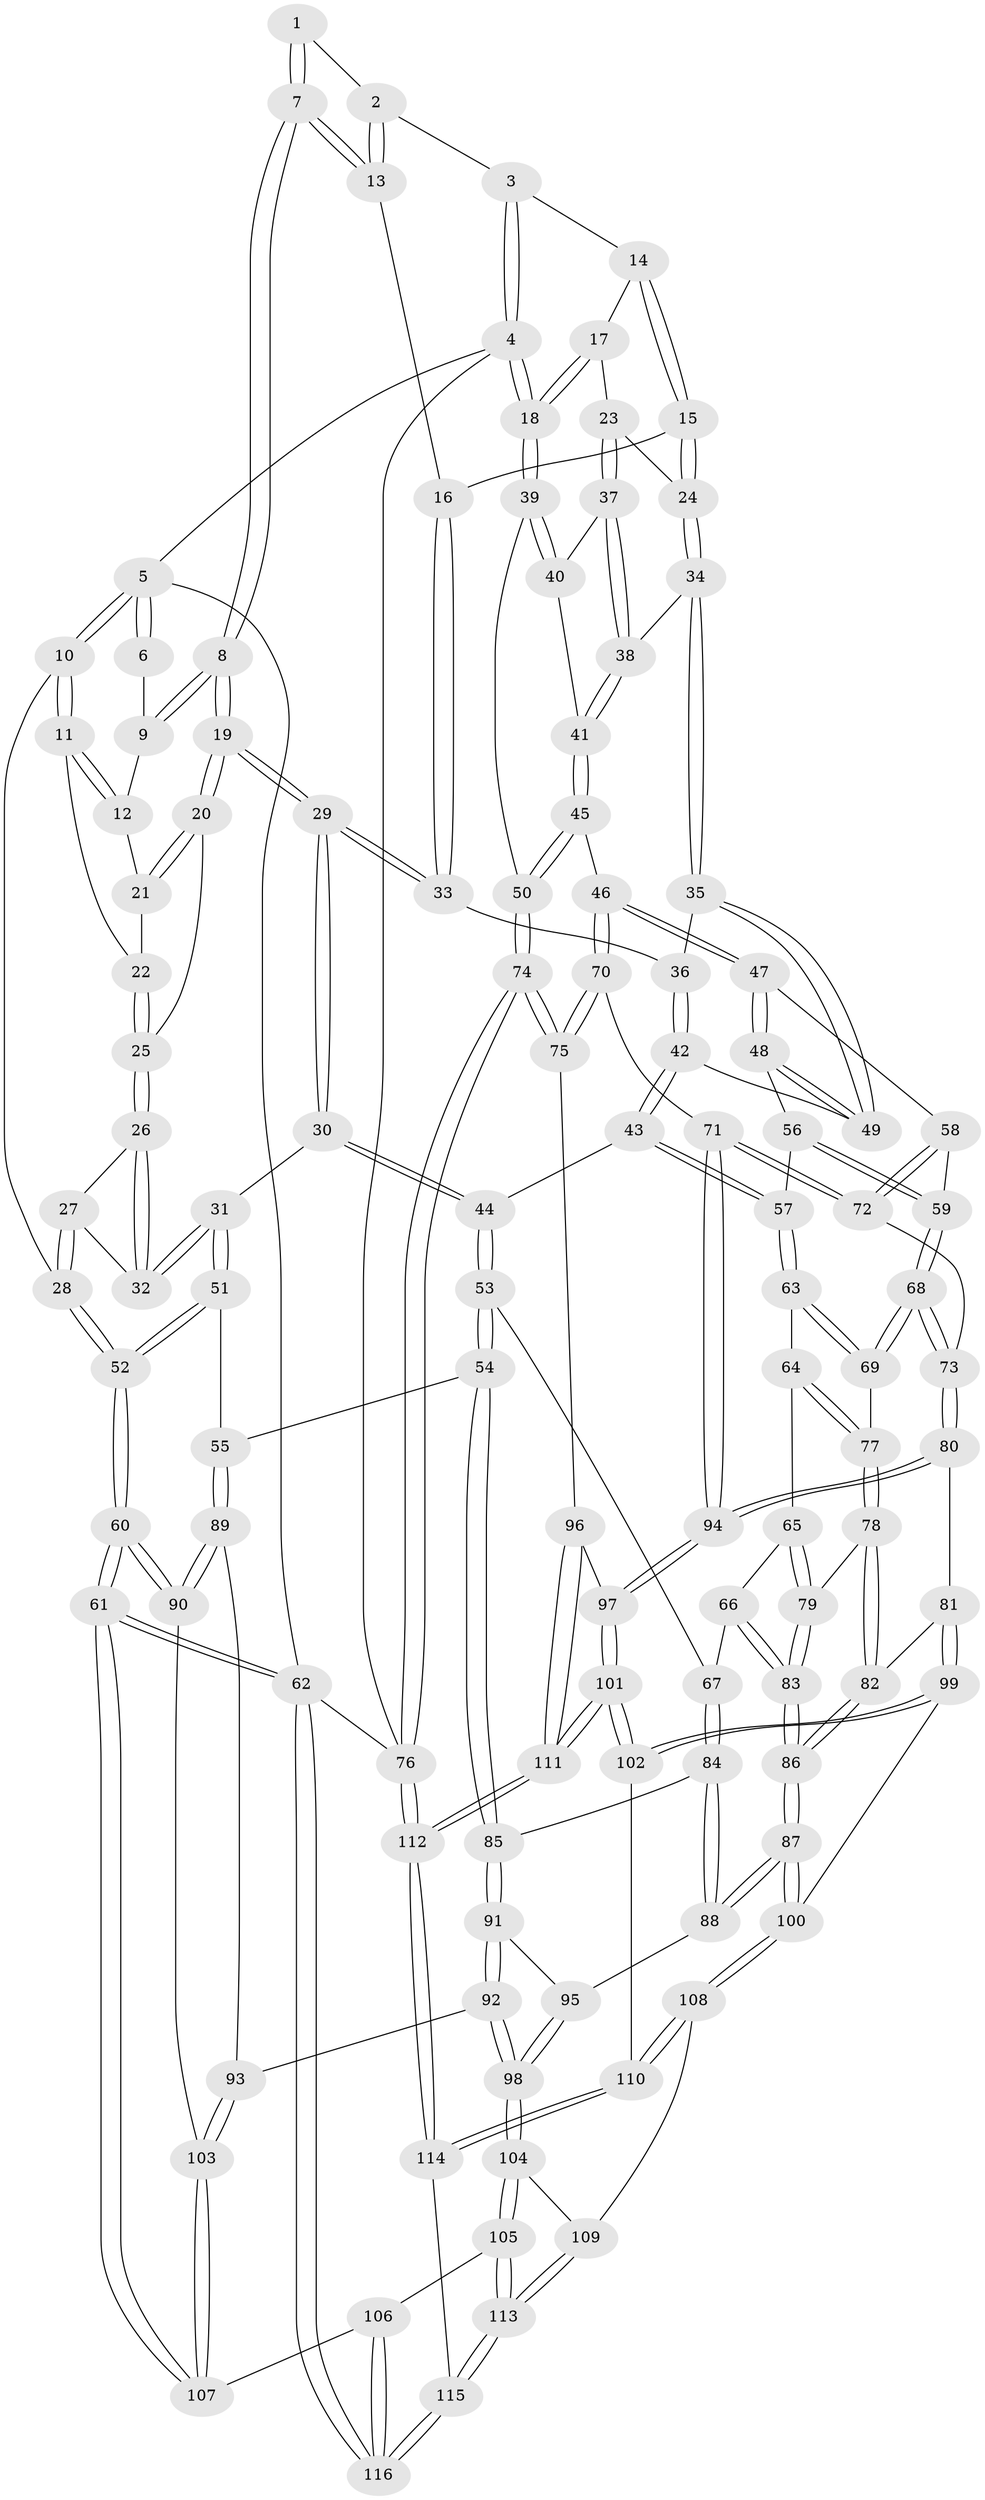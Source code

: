 // Generated by graph-tools (version 1.1) at 2025/03/03/09/25 03:03:25]
// undirected, 116 vertices, 287 edges
graph export_dot {
graph [start="1"]
  node [color=gray90,style=filled];
  1 [pos="+0.29814045959073526+0"];
  2 [pos="+0.5207627151920564+0"];
  3 [pos="+0.7733469791689073+0"];
  4 [pos="+1+0"];
  5 [pos="+0+0"];
  6 [pos="+0.18463173317749507+0"];
  7 [pos="+0.3121060544503544+0.16672133938974437"];
  8 [pos="+0.2992712174780756+0.18528941680918617"];
  9 [pos="+0.17677481760503835+0"];
  10 [pos="+0+0"];
  11 [pos="+0.03011247265469985+0.07864859226456555"];
  12 [pos="+0.1582091761592455+0.03064858808265202"];
  13 [pos="+0.5394555815355003+0.021077038977681917"];
  14 [pos="+0.8006034779359817+0.026468082325799103"];
  15 [pos="+0.740859842919413+0.10803460659674524"];
  16 [pos="+0.550941188124502+0.04160322301920771"];
  17 [pos="+0.911028302181073+0.07480075243944918"];
  18 [pos="+1+0"];
  19 [pos="+0.2614360474811939+0.2566599737909336"];
  20 [pos="+0.18322027632374882+0.11613587858174962"];
  21 [pos="+0.1591333439939485+0.048851290615563744"];
  22 [pos="+0.06502904161992207+0.11656922878626551"];
  23 [pos="+0.8734829737250683+0.20115091231061316"];
  24 [pos="+0.7721642041849188+0.17690050087314738"];
  25 [pos="+0.06562341191546432+0.11833459054782677"];
  26 [pos="+0.07099714644172622+0.17038722169022116"];
  27 [pos="+0+0.2035117379039591"];
  28 [pos="+0+0.19803050048396642"];
  29 [pos="+0.25626339328512315+0.29206819045603866"];
  30 [pos="+0.25085259676788846+0.30281108628874176"];
  31 [pos="+0.22147681130420319+0.30859095733431274"];
  32 [pos="+0.2192177918716127+0.3070434974686879"];
  33 [pos="+0.5550034900719502+0.21624657992949772"];
  34 [pos="+0.665457909721656+0.2970307345604181"];
  35 [pos="+0.643976662789649+0.3077520437032278"];
  36 [pos="+0.591684578240325+0.26931004786662505"];
  37 [pos="+0.8886394748913432+0.21949634185102407"];
  38 [pos="+0.7421013607839868+0.3146447083566643"];
  39 [pos="+1+0.19942219797627725"];
  40 [pos="+0.8973986488841947+0.22923521081175607"];
  41 [pos="+0.878082518124049+0.3572834145983043"];
  42 [pos="+0.40606463275620097+0.4079165606631351"];
  43 [pos="+0.3725654974566442+0.42369678808811284"];
  44 [pos="+0.3246886595513159+0.402335680609726"];
  45 [pos="+0.8870338825424225+0.39019450745682127"];
  46 [pos="+0.8192204308475942+0.49989490794061753"];
  47 [pos="+0.6788365630451549+0.458715427101932"];
  48 [pos="+0.6521662639817083+0.41877083656381825"];
  49 [pos="+0.6453644776456541+0.3867224503690808"];
  50 [pos="+1+0.42344327977676866"];
  51 [pos="+0.028779147475136217+0.4498968223699413"];
  52 [pos="+0+0.4507528309804899"];
  53 [pos="+0.2640964809677141+0.5662260461629786"];
  54 [pos="+0.17300995893866533+0.6044235484705901"];
  55 [pos="+0.12520885110296426+0.6037369397479933"];
  56 [pos="+0.5301960697024418+0.4703393442018896"];
  57 [pos="+0.3799520462409045+0.43201464588363175"];
  58 [pos="+0.6446923466379892+0.5252904100947708"];
  59 [pos="+0.5338424654546077+0.5595741990044476"];
  60 [pos="+0+0.7373504218862781"];
  61 [pos="+0+1"];
  62 [pos="+0+1"];
  63 [pos="+0.4232644270271016+0.5335848984224829"];
  64 [pos="+0.37030285725888973+0.6157276722687023"];
  65 [pos="+0.36754970255908775+0.6166906988329831"];
  66 [pos="+0.31217975805454873+0.6268977114185871"];
  67 [pos="+0.3106128996272167+0.6266052016113071"];
  68 [pos="+0.5012251576331332+0.595722824737623"];
  69 [pos="+0.4946650248507814+0.5929364711937308"];
  70 [pos="+0.8522494280651398+0.5854745688624833"];
  71 [pos="+0.724174471137372+0.6881527318409357"];
  72 [pos="+0.6469647698818557+0.6077581475770683"];
  73 [pos="+0.5304102899886792+0.6570139528362329"];
  74 [pos="+1+0.6964679694398838"];
  75 [pos="+1+0.6986488637671663"];
  76 [pos="+1+1"];
  77 [pos="+0.41051265436594575+0.6462702042334211"];
  78 [pos="+0.41208918295557756+0.6704672689375946"];
  79 [pos="+0.38145097946181766+0.6974973455559054"];
  80 [pos="+0.526797454252795+0.7136583433714445"];
  81 [pos="+0.5254991252710682+0.7147269870544125"];
  82 [pos="+0.5102378076491034+0.7148032312298688"];
  83 [pos="+0.3736207370219385+0.7074276084630279"];
  84 [pos="+0.293731428501024+0.6640471602051529"];
  85 [pos="+0.23887572303512006+0.702988185434921"];
  86 [pos="+0.3670209719983561+0.7572272483447369"];
  87 [pos="+0.3522963461874449+0.7764019028958974"];
  88 [pos="+0.34243060114874285+0.7712331237631873"];
  89 [pos="+0.1167893893765543+0.6247532819375461"];
  90 [pos="+0+0.7347426132219578"];
  91 [pos="+0.23638651986222997+0.7196438274975139"];
  92 [pos="+0.16364039565577915+0.7676594908552443"];
  93 [pos="+0.1558108311698507+0.7662627908111742"];
  94 [pos="+0.6977433154322551+0.7761611398896634"];
  95 [pos="+0.29186666595542293+0.7609933612762046"];
  96 [pos="+1+0.7235712195759193"];
  97 [pos="+0.6982732187805285+0.7778212258671917"];
  98 [pos="+0.2143861968305168+0.8232055491878874"];
  99 [pos="+0.5090586646903027+0.7750037767837133"];
  100 [pos="+0.3578282116379082+0.8054769928635529"];
  101 [pos="+0.7086385027622036+0.8877003527381869"];
  102 [pos="+0.5025617827815687+0.8712290220300151"];
  103 [pos="+0.09094205096602842+0.8038309539625951"];
  104 [pos="+0.22426830441653645+0.851223893414648"];
  105 [pos="+0.1925011092038289+0.9132070475695423"];
  106 [pos="+0.18998230065553656+0.9153615706490126"];
  107 [pos="+0.08982392824998021+0.8899662449457657"];
  108 [pos="+0.3596298143735604+0.8548159743264684"];
  109 [pos="+0.3574148827670308+0.8568735482516714"];
  110 [pos="+0.47630790821253277+0.8917368258885235"];
  111 [pos="+0.7655283084123145+0.9869316239804989"];
  112 [pos="+0.7847260991285404+1"];
  113 [pos="+0.3268608069349355+0.93874225840499"];
  114 [pos="+0.48822599552632395+1"];
  115 [pos="+0.33648699420456046+1"];
  116 [pos="+0.21696816459976342+1"];
  1 -- 2;
  1 -- 7;
  1 -- 7;
  2 -- 3;
  2 -- 13;
  2 -- 13;
  3 -- 4;
  3 -- 4;
  3 -- 14;
  4 -- 5;
  4 -- 18;
  4 -- 18;
  4 -- 76;
  5 -- 6;
  5 -- 6;
  5 -- 10;
  5 -- 10;
  5 -- 62;
  6 -- 9;
  7 -- 8;
  7 -- 8;
  7 -- 13;
  7 -- 13;
  8 -- 9;
  8 -- 9;
  8 -- 19;
  8 -- 19;
  9 -- 12;
  10 -- 11;
  10 -- 11;
  10 -- 28;
  11 -- 12;
  11 -- 12;
  11 -- 22;
  12 -- 21;
  13 -- 16;
  14 -- 15;
  14 -- 15;
  14 -- 17;
  15 -- 16;
  15 -- 24;
  15 -- 24;
  16 -- 33;
  16 -- 33;
  17 -- 18;
  17 -- 18;
  17 -- 23;
  18 -- 39;
  18 -- 39;
  19 -- 20;
  19 -- 20;
  19 -- 29;
  19 -- 29;
  20 -- 21;
  20 -- 21;
  20 -- 25;
  21 -- 22;
  22 -- 25;
  22 -- 25;
  23 -- 24;
  23 -- 37;
  23 -- 37;
  24 -- 34;
  24 -- 34;
  25 -- 26;
  25 -- 26;
  26 -- 27;
  26 -- 32;
  26 -- 32;
  27 -- 28;
  27 -- 28;
  27 -- 32;
  28 -- 52;
  28 -- 52;
  29 -- 30;
  29 -- 30;
  29 -- 33;
  29 -- 33;
  30 -- 31;
  30 -- 44;
  30 -- 44;
  31 -- 32;
  31 -- 32;
  31 -- 51;
  31 -- 51;
  33 -- 36;
  34 -- 35;
  34 -- 35;
  34 -- 38;
  35 -- 36;
  35 -- 49;
  35 -- 49;
  36 -- 42;
  36 -- 42;
  37 -- 38;
  37 -- 38;
  37 -- 40;
  38 -- 41;
  38 -- 41;
  39 -- 40;
  39 -- 40;
  39 -- 50;
  40 -- 41;
  41 -- 45;
  41 -- 45;
  42 -- 43;
  42 -- 43;
  42 -- 49;
  43 -- 44;
  43 -- 57;
  43 -- 57;
  44 -- 53;
  44 -- 53;
  45 -- 46;
  45 -- 50;
  45 -- 50;
  46 -- 47;
  46 -- 47;
  46 -- 70;
  46 -- 70;
  47 -- 48;
  47 -- 48;
  47 -- 58;
  48 -- 49;
  48 -- 49;
  48 -- 56;
  50 -- 74;
  50 -- 74;
  51 -- 52;
  51 -- 52;
  51 -- 55;
  52 -- 60;
  52 -- 60;
  53 -- 54;
  53 -- 54;
  53 -- 67;
  54 -- 55;
  54 -- 85;
  54 -- 85;
  55 -- 89;
  55 -- 89;
  56 -- 57;
  56 -- 59;
  56 -- 59;
  57 -- 63;
  57 -- 63;
  58 -- 59;
  58 -- 72;
  58 -- 72;
  59 -- 68;
  59 -- 68;
  60 -- 61;
  60 -- 61;
  60 -- 90;
  60 -- 90;
  61 -- 62;
  61 -- 62;
  61 -- 107;
  61 -- 107;
  62 -- 116;
  62 -- 116;
  62 -- 76;
  63 -- 64;
  63 -- 69;
  63 -- 69;
  64 -- 65;
  64 -- 77;
  64 -- 77;
  65 -- 66;
  65 -- 79;
  65 -- 79;
  66 -- 67;
  66 -- 83;
  66 -- 83;
  67 -- 84;
  67 -- 84;
  68 -- 69;
  68 -- 69;
  68 -- 73;
  68 -- 73;
  69 -- 77;
  70 -- 71;
  70 -- 75;
  70 -- 75;
  71 -- 72;
  71 -- 72;
  71 -- 94;
  71 -- 94;
  72 -- 73;
  73 -- 80;
  73 -- 80;
  74 -- 75;
  74 -- 75;
  74 -- 76;
  74 -- 76;
  75 -- 96;
  76 -- 112;
  76 -- 112;
  77 -- 78;
  77 -- 78;
  78 -- 79;
  78 -- 82;
  78 -- 82;
  79 -- 83;
  79 -- 83;
  80 -- 81;
  80 -- 94;
  80 -- 94;
  81 -- 82;
  81 -- 99;
  81 -- 99;
  82 -- 86;
  82 -- 86;
  83 -- 86;
  83 -- 86;
  84 -- 85;
  84 -- 88;
  84 -- 88;
  85 -- 91;
  85 -- 91;
  86 -- 87;
  86 -- 87;
  87 -- 88;
  87 -- 88;
  87 -- 100;
  87 -- 100;
  88 -- 95;
  89 -- 90;
  89 -- 90;
  89 -- 93;
  90 -- 103;
  91 -- 92;
  91 -- 92;
  91 -- 95;
  92 -- 93;
  92 -- 98;
  92 -- 98;
  93 -- 103;
  93 -- 103;
  94 -- 97;
  94 -- 97;
  95 -- 98;
  95 -- 98;
  96 -- 97;
  96 -- 111;
  96 -- 111;
  97 -- 101;
  97 -- 101;
  98 -- 104;
  98 -- 104;
  99 -- 100;
  99 -- 102;
  99 -- 102;
  100 -- 108;
  100 -- 108;
  101 -- 102;
  101 -- 102;
  101 -- 111;
  101 -- 111;
  102 -- 110;
  103 -- 107;
  103 -- 107;
  104 -- 105;
  104 -- 105;
  104 -- 109;
  105 -- 106;
  105 -- 113;
  105 -- 113;
  106 -- 107;
  106 -- 116;
  106 -- 116;
  108 -- 109;
  108 -- 110;
  108 -- 110;
  109 -- 113;
  109 -- 113;
  110 -- 114;
  110 -- 114;
  111 -- 112;
  111 -- 112;
  112 -- 114;
  112 -- 114;
  113 -- 115;
  113 -- 115;
  114 -- 115;
  115 -- 116;
  115 -- 116;
}
